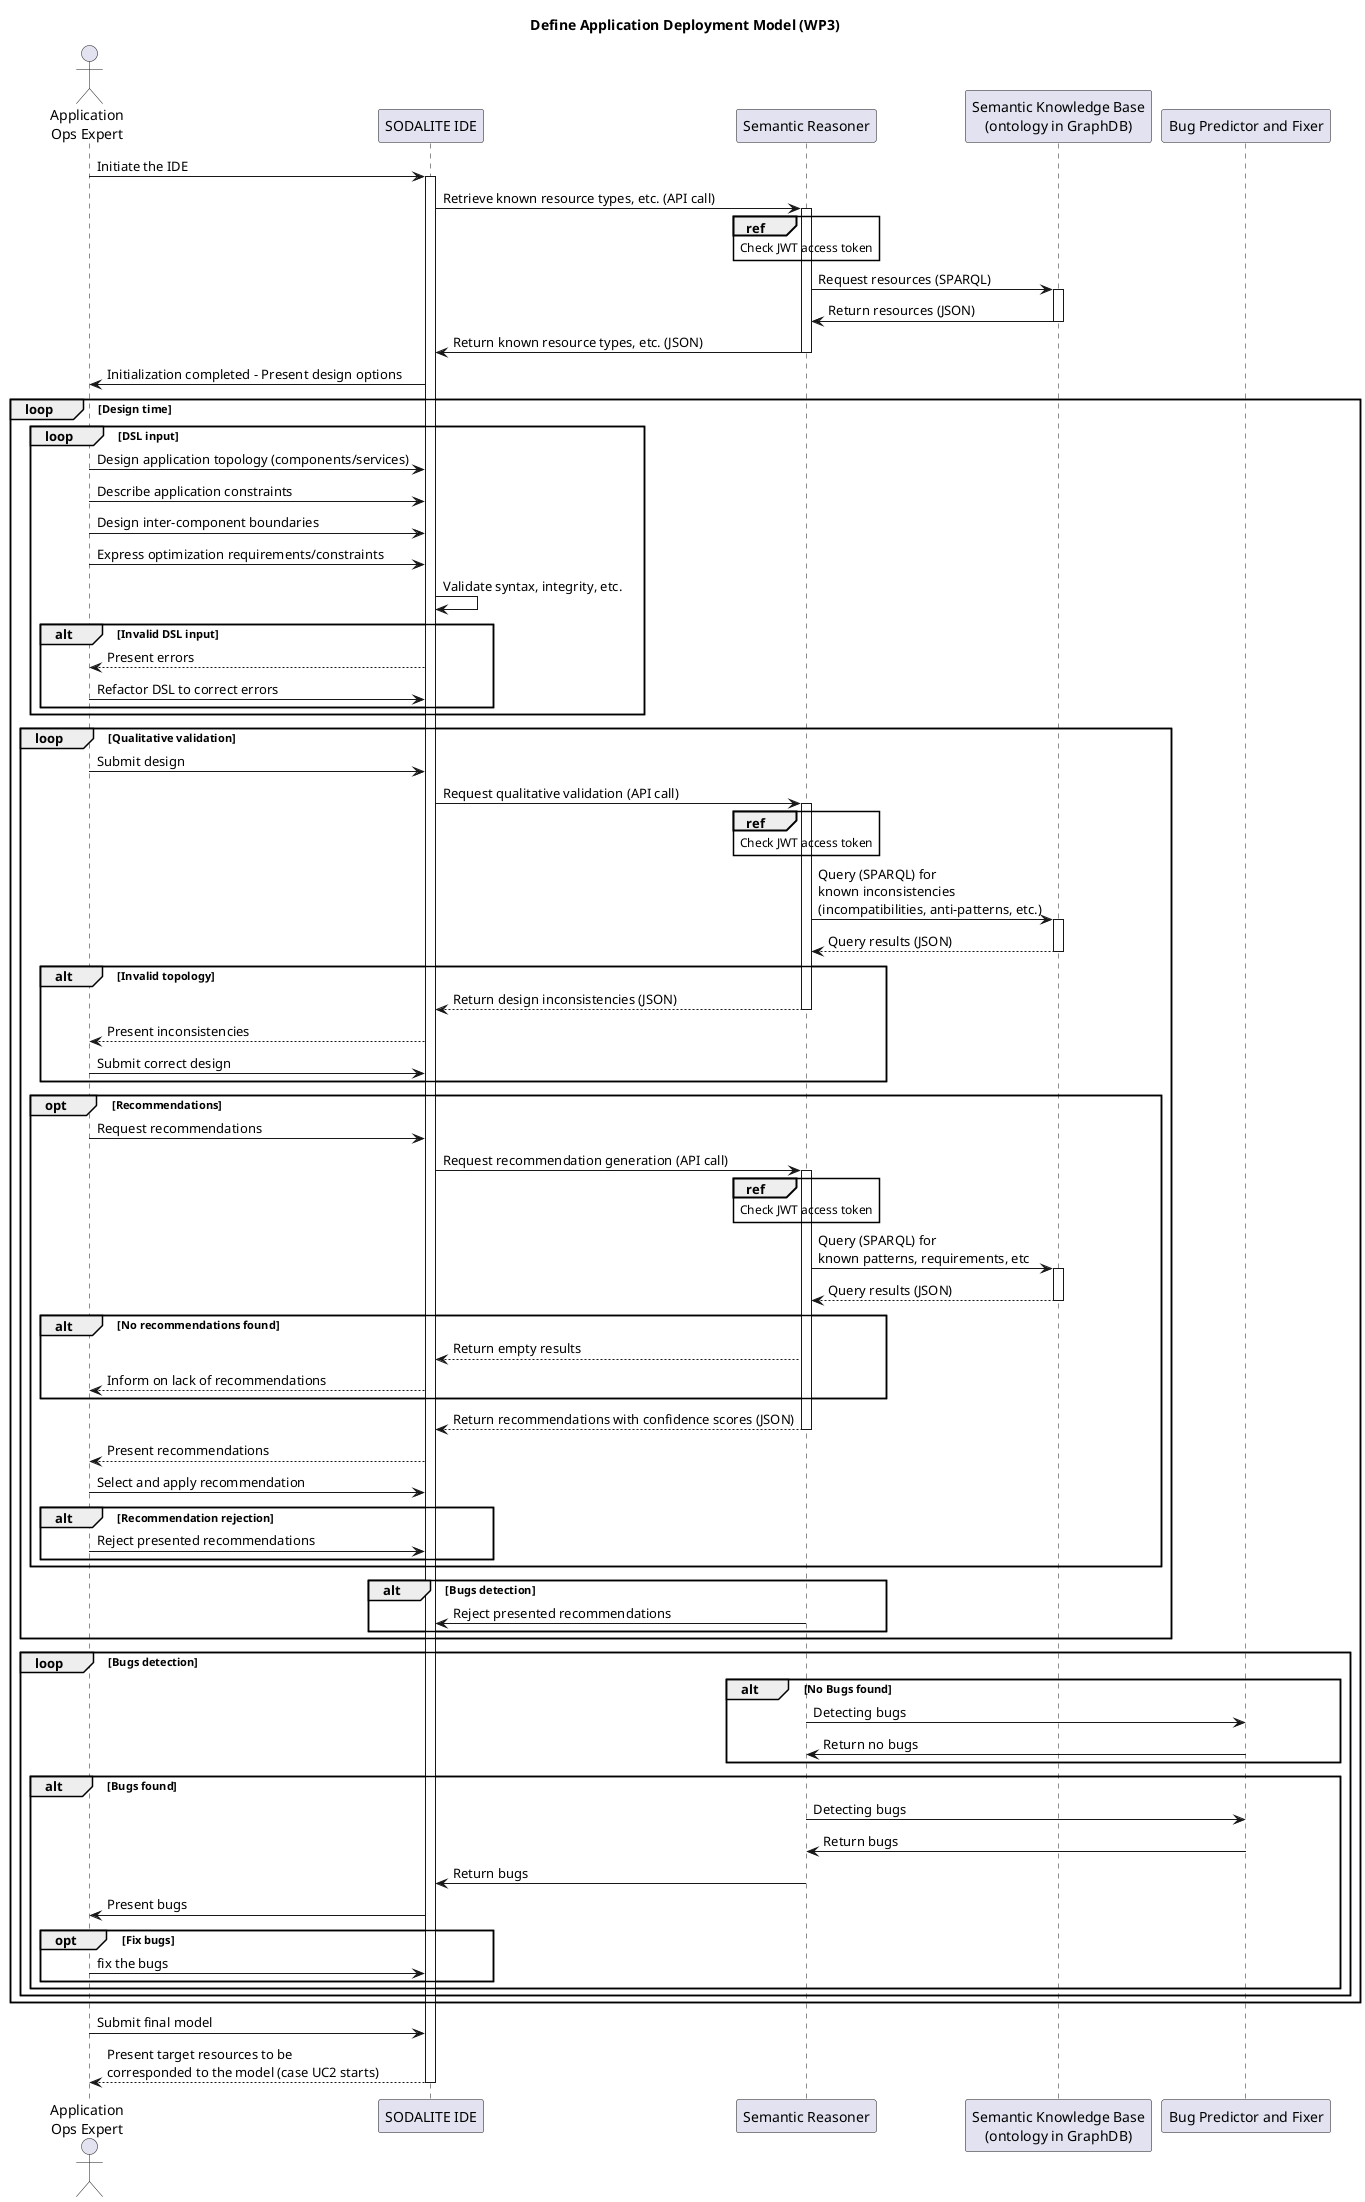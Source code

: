 @startuml

title Define Application Deployment Model (WP3)

actor "Application\nOps Expert" as ops
participant "SODALITE IDE" as editor
participant "Semantic Reasoner" as reasoner
participant "Semantic Knowledge Base\n(ontology in GraphDB)" as ontology
participant "Bug Predictor and Fixer" as BugPredictor

ops->editor: Initiate the IDE
activate editor
editor->reasoner: Retrieve known resource types, etc. (API call)
activate reasoner
ref over reasoner: Check JWT access token
reasoner->ontology: Request resources (SPARQL)
activate ontology
ontology->reasoner: Return resources (JSON)
deactivate ontology
reasoner->editor: Return known resource types, etc. (JSON)
deactivate reasoner
editor->ops: Initialization completed - Present design options

loop Design time

    loop DSL input
        ops->editor: Design application topology (components/services)
        ops->editor: Describe application constraints
        ops->editor: Design inter-component boundaries
        ops->editor: Express optimization requirements/constraints

        editor -> editor: Validate syntax, integrity, etc.

        alt Invalid DSL input
            editor-->ops: Present errors
            ops->editor: Refactor DSL to correct errors
        end
    end

    loop Qualitative validation

        ops->editor: Submit design
        editor->reasoner: Request qualitative validation (API call)

        activate reasoner
        ref over reasoner: Check JWT access token
        reasoner->ontology: Query (SPARQL) for \nknown inconsistencies\n(incompatibilities, anti-patterns, etc.)
        activate ontology
        ontology-->reasoner: Query results (JSON)
        deactivate ontology

        alt Invalid topology
            reasoner-->editor: Return design inconsistencies (JSON)
            deactivate reasoner
            editor-->ops: Present inconsistencies
            ops->editor: Submit correct design
        end



        opt Recommendations
            ops->editor: Request recommendations
            editor->reasoner: Request recommendation generation (API call)
            activate reasoner
            ref over reasoner: Check JWT access token
            reasoner->ontology: Query (SPARQL) for \nknown patterns, requirements, etc
            activate ontology
            ontology-->reasoner: Query results (JSON)
            deactivate ontology

            alt No recommendations found
                reasoner-->editor: Return empty results
                editor-->ops: Inform on lack of recommendations
            end

            reasoner-->editor: Return recommendations with confidence scores (JSON)
            deactivate reasoner

            editor-->ops: Present recommendations
            ops->editor: Select and apply recommendation

            alt Recommendation rejection
                ops->editor: Reject presented recommendations
            end
        end

         alt Bugs detection
                reasoner->editor: Reject presented recommendations
         end
    end

  loop Bugs detection
       alt No Bugs found
            reasoner->BugPredictor: Detecting bugs
            BugPredictor->reasoner: Return no bugs
       end

       alt Bugs found
            reasoner->BugPredictor: Detecting bugs
            BugPredictor->reasoner: Return bugs
            reasoner->editor: Return bugs
            editor->ops: Present bugs
            opt Fix bugs
              ops->editor: fix the bugs
            end
       end
   end
end

ops->editor: Submit final model

editor-->ops: Present target resources to be \ncorresponded to the model (case UC2 starts)

deactivate editor


@enduml